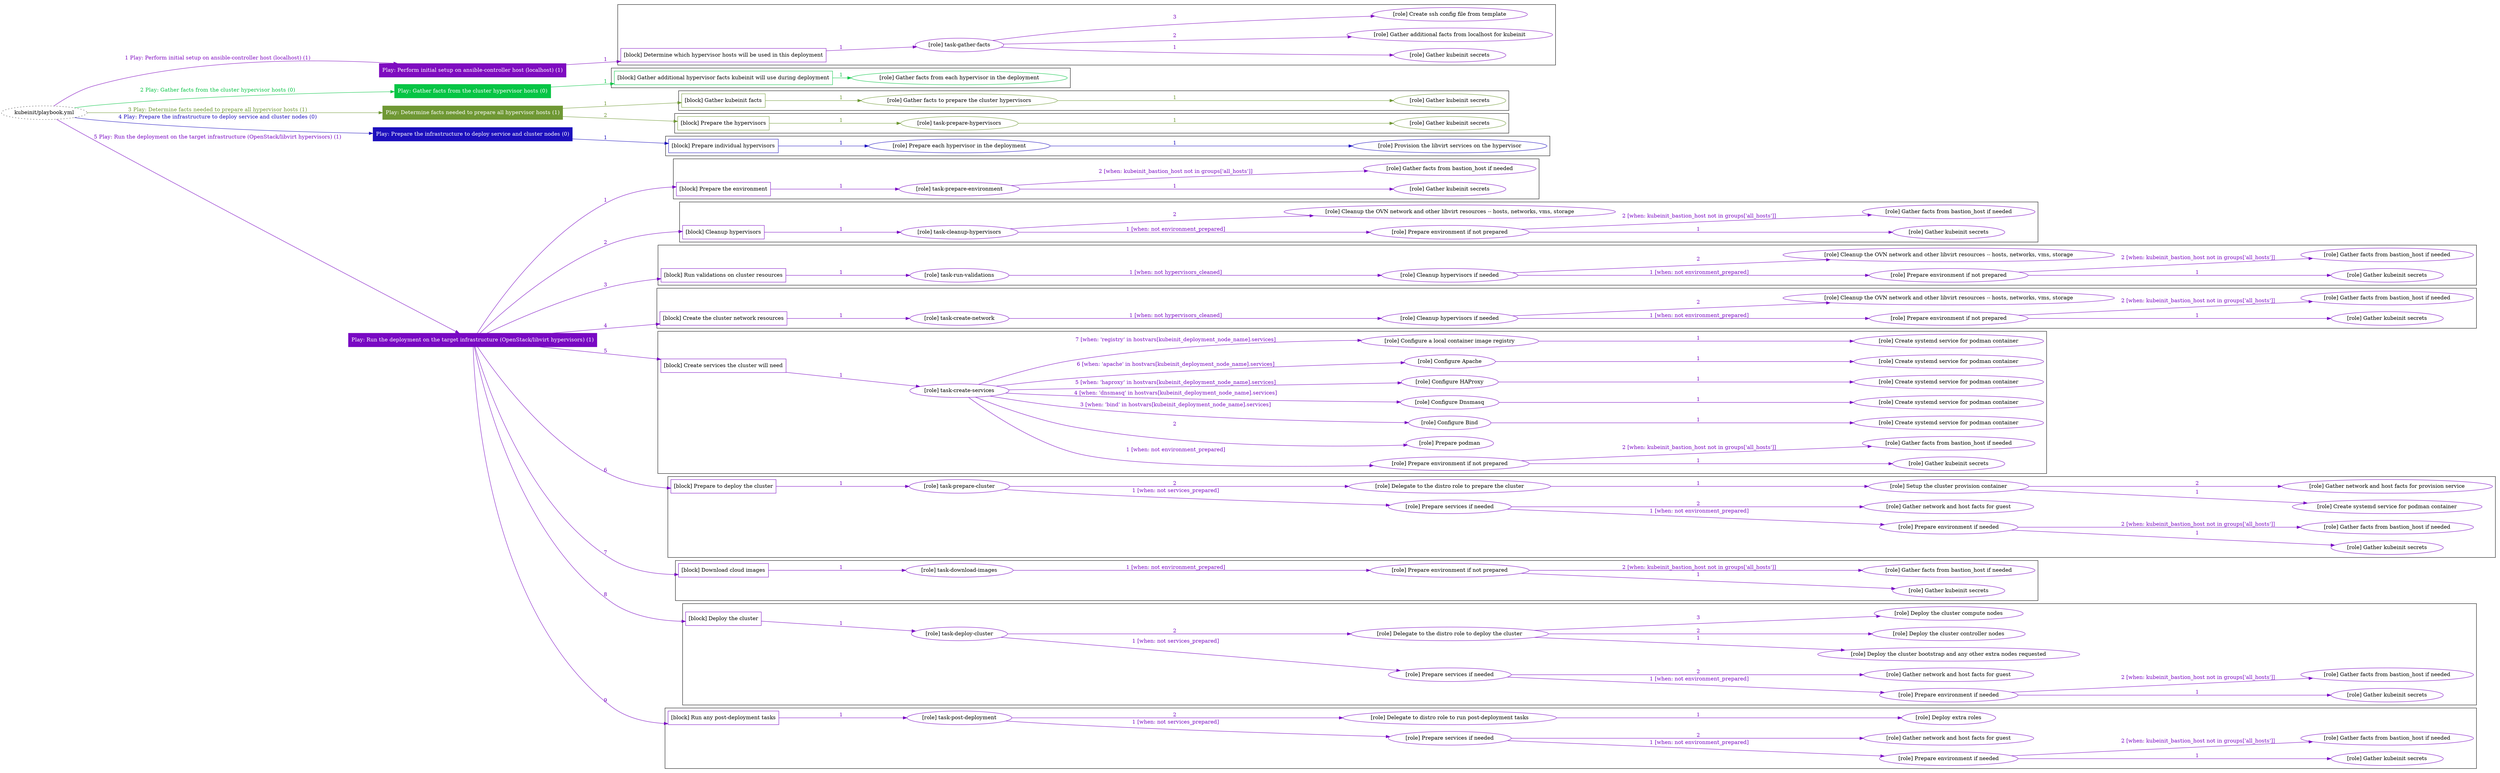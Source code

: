 digraph {
	graph [concentrate=true ordering=in rankdir=LR ratio=fill]
	edge [esep=5 sep=10]
	"kubeinit/playbook.yml" [URL="/home/runner/work/kubeinit/kubeinit/kubeinit/playbook.yml" id=playbook_8ec7465a style=dotted]
	"kubeinit/playbook.yml" -> play_ddc0765e [label="1 Play: Perform initial setup on ansible-controller host (localhost) (1)" color="#7f0cc0" fontcolor="#7f0cc0" id=edge_play_ddc0765e labeltooltip="1 Play: Perform initial setup on ansible-controller host (localhost) (1)" tooltip="1 Play: Perform initial setup on ansible-controller host (localhost) (1)"]
	subgraph "Play: Perform initial setup on ansible-controller host (localhost) (1)" {
		play_ddc0765e [label="Play: Perform initial setup on ansible-controller host (localhost) (1)" URL="/home/runner/work/kubeinit/kubeinit/kubeinit/playbook.yml" color="#7f0cc0" fontcolor="#ffffff" id=play_ddc0765e shape=box style=filled tooltip=localhost]
		play_ddc0765e -> block_495fb4d4 [label=1 color="#7f0cc0" fontcolor="#7f0cc0" id=edge_block_495fb4d4 labeltooltip=1 tooltip=1]
		subgraph cluster_block_495fb4d4 {
			block_495fb4d4 [label="[block] Determine which hypervisor hosts will be used in this deployment" URL="/home/runner/work/kubeinit/kubeinit/kubeinit/playbook.yml" color="#7f0cc0" id=block_495fb4d4 labeltooltip="Determine which hypervisor hosts will be used in this deployment" shape=box tooltip="Determine which hypervisor hosts will be used in this deployment"]
			block_495fb4d4 -> role_52b2576f [label="1 " color="#7f0cc0" fontcolor="#7f0cc0" id=edge_role_52b2576f labeltooltip="1 " tooltip="1 "]
			subgraph "task-gather-facts" {
				role_52b2576f [label="[role] task-gather-facts" URL="/home/runner/work/kubeinit/kubeinit/kubeinit/playbook.yml" color="#7f0cc0" id=role_52b2576f tooltip="task-gather-facts"]
				role_52b2576f -> role_1b454b08 [label="1 " color="#7f0cc0" fontcolor="#7f0cc0" id=edge_role_1b454b08 labeltooltip="1 " tooltip="1 "]
				subgraph "Gather kubeinit secrets" {
					role_1b454b08 [label="[role] Gather kubeinit secrets" URL="/home/runner/.ansible/collections/ansible_collections/kubeinit/kubeinit/roles/kubeinit_prepare/tasks/build_hypervisors_group.yml" color="#7f0cc0" id=role_1b454b08 tooltip="Gather kubeinit secrets"]
				}
				role_52b2576f -> role_4ecbb733 [label="2 " color="#7f0cc0" fontcolor="#7f0cc0" id=edge_role_4ecbb733 labeltooltip="2 " tooltip="2 "]
				subgraph "Gather additional facts from localhost for kubeinit" {
					role_4ecbb733 [label="[role] Gather additional facts from localhost for kubeinit" URL="/home/runner/.ansible/collections/ansible_collections/kubeinit/kubeinit/roles/kubeinit_prepare/tasks/build_hypervisors_group.yml" color="#7f0cc0" id=role_4ecbb733 tooltip="Gather additional facts from localhost for kubeinit"]
				}
				role_52b2576f -> role_91ce5f80 [label="3 " color="#7f0cc0" fontcolor="#7f0cc0" id=edge_role_91ce5f80 labeltooltip="3 " tooltip="3 "]
				subgraph "Create ssh config file from template" {
					role_91ce5f80 [label="[role] Create ssh config file from template" URL="/home/runner/.ansible/collections/ansible_collections/kubeinit/kubeinit/roles/kubeinit_prepare/tasks/build_hypervisors_group.yml" color="#7f0cc0" id=role_91ce5f80 tooltip="Create ssh config file from template"]
				}
			}
		}
	}
	"kubeinit/playbook.yml" -> play_716dc352 [label="2 Play: Gather facts from the cluster hypervisor hosts (0)" color="#07c545" fontcolor="#07c545" id=edge_play_716dc352 labeltooltip="2 Play: Gather facts from the cluster hypervisor hosts (0)" tooltip="2 Play: Gather facts from the cluster hypervisor hosts (0)"]
	subgraph "Play: Gather facts from the cluster hypervisor hosts (0)" {
		play_716dc352 [label="Play: Gather facts from the cluster hypervisor hosts (0)" URL="/home/runner/work/kubeinit/kubeinit/kubeinit/playbook.yml" color="#07c545" fontcolor="#ffffff" id=play_716dc352 shape=box style=filled tooltip="Play: Gather facts from the cluster hypervisor hosts (0)"]
		play_716dc352 -> block_12799513 [label=1 color="#07c545" fontcolor="#07c545" id=edge_block_12799513 labeltooltip=1 tooltip=1]
		subgraph cluster_block_12799513 {
			block_12799513 [label="[block] Gather additional hypervisor facts kubeinit will use during deployment" URL="/home/runner/work/kubeinit/kubeinit/kubeinit/playbook.yml" color="#07c545" id=block_12799513 labeltooltip="Gather additional hypervisor facts kubeinit will use during deployment" shape=box tooltip="Gather additional hypervisor facts kubeinit will use during deployment"]
			block_12799513 -> role_e919eb7f [label="1 " color="#07c545" fontcolor="#07c545" id=edge_role_e919eb7f labeltooltip="1 " tooltip="1 "]
			subgraph "Gather facts from each hypervisor in the deployment" {
				role_e919eb7f [label="[role] Gather facts from each hypervisor in the deployment" URL="/home/runner/work/kubeinit/kubeinit/kubeinit/playbook.yml" color="#07c545" id=role_e919eb7f tooltip="Gather facts from each hypervisor in the deployment"]
			}
		}
	}
	"kubeinit/playbook.yml" -> play_abe004c2 [label="3 Play: Determine facts needed to prepare all hypervisor hosts (1)" color="#6f9834" fontcolor="#6f9834" id=edge_play_abe004c2 labeltooltip="3 Play: Determine facts needed to prepare all hypervisor hosts (1)" tooltip="3 Play: Determine facts needed to prepare all hypervisor hosts (1)"]
	subgraph "Play: Determine facts needed to prepare all hypervisor hosts (1)" {
		play_abe004c2 [label="Play: Determine facts needed to prepare all hypervisor hosts (1)" URL="/home/runner/work/kubeinit/kubeinit/kubeinit/playbook.yml" color="#6f9834" fontcolor="#ffffff" id=play_abe004c2 shape=box style=filled tooltip=localhost]
		play_abe004c2 -> block_464615ac [label=1 color="#6f9834" fontcolor="#6f9834" id=edge_block_464615ac labeltooltip=1 tooltip=1]
		subgraph cluster_block_464615ac {
			block_464615ac [label="[block] Gather kubeinit facts" URL="/home/runner/work/kubeinit/kubeinit/kubeinit/playbook.yml" color="#6f9834" id=block_464615ac labeltooltip="Gather kubeinit facts" shape=box tooltip="Gather kubeinit facts"]
			block_464615ac -> role_73e2cbb1 [label="1 " color="#6f9834" fontcolor="#6f9834" id=edge_role_73e2cbb1 labeltooltip="1 " tooltip="1 "]
			subgraph "Gather facts to prepare the cluster hypervisors" {
				role_73e2cbb1 [label="[role] Gather facts to prepare the cluster hypervisors" URL="/home/runner/work/kubeinit/kubeinit/kubeinit/playbook.yml" color="#6f9834" id=role_73e2cbb1 tooltip="Gather facts to prepare the cluster hypervisors"]
				role_73e2cbb1 -> role_6ba80562 [label="1 " color="#6f9834" fontcolor="#6f9834" id=edge_role_6ba80562 labeltooltip="1 " tooltip="1 "]
				subgraph "Gather kubeinit secrets" {
					role_6ba80562 [label="[role] Gather kubeinit secrets" URL="/home/runner/.ansible/collections/ansible_collections/kubeinit/kubeinit/roles/kubeinit_prepare/tasks/gather_kubeinit_facts.yml" color="#6f9834" id=role_6ba80562 tooltip="Gather kubeinit secrets"]
				}
			}
		}
		play_abe004c2 -> block_1c82a03f [label=2 color="#6f9834" fontcolor="#6f9834" id=edge_block_1c82a03f labeltooltip=2 tooltip=2]
		subgraph cluster_block_1c82a03f {
			block_1c82a03f [label="[block] Prepare the hypervisors" URL="/home/runner/work/kubeinit/kubeinit/kubeinit/playbook.yml" color="#6f9834" id=block_1c82a03f labeltooltip="Prepare the hypervisors" shape=box tooltip="Prepare the hypervisors"]
			block_1c82a03f -> role_02f7afd3 [label="1 " color="#6f9834" fontcolor="#6f9834" id=edge_role_02f7afd3 labeltooltip="1 " tooltip="1 "]
			subgraph "task-prepare-hypervisors" {
				role_02f7afd3 [label="[role] task-prepare-hypervisors" URL="/home/runner/work/kubeinit/kubeinit/kubeinit/playbook.yml" color="#6f9834" id=role_02f7afd3 tooltip="task-prepare-hypervisors"]
				role_02f7afd3 -> role_48d012dc [label="1 " color="#6f9834" fontcolor="#6f9834" id=edge_role_48d012dc labeltooltip="1 " tooltip="1 "]
				subgraph "Gather kubeinit secrets" {
					role_48d012dc [label="[role] Gather kubeinit secrets" URL="/home/runner/.ansible/collections/ansible_collections/kubeinit/kubeinit/roles/kubeinit_prepare/tasks/gather_kubeinit_facts.yml" color="#6f9834" id=role_48d012dc tooltip="Gather kubeinit secrets"]
				}
			}
		}
	}
	"kubeinit/playbook.yml" -> play_9e0d61d5 [label="4 Play: Prepare the infrastructure to deploy service and cluster nodes (0)" color="#1c0fbd" fontcolor="#1c0fbd" id=edge_play_9e0d61d5 labeltooltip="4 Play: Prepare the infrastructure to deploy service and cluster nodes (0)" tooltip="4 Play: Prepare the infrastructure to deploy service and cluster nodes (0)"]
	subgraph "Play: Prepare the infrastructure to deploy service and cluster nodes (0)" {
		play_9e0d61d5 [label="Play: Prepare the infrastructure to deploy service and cluster nodes (0)" URL="/home/runner/work/kubeinit/kubeinit/kubeinit/playbook.yml" color="#1c0fbd" fontcolor="#ffffff" id=play_9e0d61d5 shape=box style=filled tooltip="Play: Prepare the infrastructure to deploy service and cluster nodes (0)"]
		play_9e0d61d5 -> block_7b97a51b [label=1 color="#1c0fbd" fontcolor="#1c0fbd" id=edge_block_7b97a51b labeltooltip=1 tooltip=1]
		subgraph cluster_block_7b97a51b {
			block_7b97a51b [label="[block] Prepare individual hypervisors" URL="/home/runner/work/kubeinit/kubeinit/kubeinit/playbook.yml" color="#1c0fbd" id=block_7b97a51b labeltooltip="Prepare individual hypervisors" shape=box tooltip="Prepare individual hypervisors"]
			block_7b97a51b -> role_8ac1eb3b [label="1 " color="#1c0fbd" fontcolor="#1c0fbd" id=edge_role_8ac1eb3b labeltooltip="1 " tooltip="1 "]
			subgraph "Prepare each hypervisor in the deployment" {
				role_8ac1eb3b [label="[role] Prepare each hypervisor in the deployment" URL="/home/runner/work/kubeinit/kubeinit/kubeinit/playbook.yml" color="#1c0fbd" id=role_8ac1eb3b tooltip="Prepare each hypervisor in the deployment"]
				role_8ac1eb3b -> role_665a0837 [label="1 " color="#1c0fbd" fontcolor="#1c0fbd" id=edge_role_665a0837 labeltooltip="1 " tooltip="1 "]
				subgraph "Provision the libvirt services on the hypervisor" {
					role_665a0837 [label="[role] Provision the libvirt services on the hypervisor" URL="/home/runner/.ansible/collections/ansible_collections/kubeinit/kubeinit/roles/kubeinit_prepare/tasks/prepare_hypervisor.yml" color="#1c0fbd" id=role_665a0837 tooltip="Provision the libvirt services on the hypervisor"]
				}
			}
		}
	}
	"kubeinit/playbook.yml" -> play_9c716c67 [label="5 Play: Run the deployment on the target infrastructure (OpenStack/libvirt hypervisors) (1)" color="#7909c3" fontcolor="#7909c3" id=edge_play_9c716c67 labeltooltip="5 Play: Run the deployment on the target infrastructure (OpenStack/libvirt hypervisors) (1)" tooltip="5 Play: Run the deployment on the target infrastructure (OpenStack/libvirt hypervisors) (1)"]
	subgraph "Play: Run the deployment on the target infrastructure (OpenStack/libvirt hypervisors) (1)" {
		play_9c716c67 [label="Play: Run the deployment on the target infrastructure (OpenStack/libvirt hypervisors) (1)" URL="/home/runner/work/kubeinit/kubeinit/kubeinit/playbook.yml" color="#7909c3" fontcolor="#ffffff" id=play_9c716c67 shape=box style=filled tooltip=localhost]
		play_9c716c67 -> block_32a79496 [label=1 color="#7909c3" fontcolor="#7909c3" id=edge_block_32a79496 labeltooltip=1 tooltip=1]
		subgraph cluster_block_32a79496 {
			block_32a79496 [label="[block] Prepare the environment" URL="/home/runner/work/kubeinit/kubeinit/kubeinit/playbook.yml" color="#7909c3" id=block_32a79496 labeltooltip="Prepare the environment" shape=box tooltip="Prepare the environment"]
			block_32a79496 -> role_77c879a8 [label="1 " color="#7909c3" fontcolor="#7909c3" id=edge_role_77c879a8 labeltooltip="1 " tooltip="1 "]
			subgraph "task-prepare-environment" {
				role_77c879a8 [label="[role] task-prepare-environment" URL="/home/runner/work/kubeinit/kubeinit/kubeinit/playbook.yml" color="#7909c3" id=role_77c879a8 tooltip="task-prepare-environment"]
				role_77c879a8 -> role_8b9033f0 [label="1 " color="#7909c3" fontcolor="#7909c3" id=edge_role_8b9033f0 labeltooltip="1 " tooltip="1 "]
				subgraph "Gather kubeinit secrets" {
					role_8b9033f0 [label="[role] Gather kubeinit secrets" URL="/home/runner/.ansible/collections/ansible_collections/kubeinit/kubeinit/roles/kubeinit_prepare/tasks/gather_kubeinit_facts.yml" color="#7909c3" id=role_8b9033f0 tooltip="Gather kubeinit secrets"]
				}
				role_77c879a8 -> role_b7c5fd9a [label="2 [when: kubeinit_bastion_host not in groups['all_hosts']]" color="#7909c3" fontcolor="#7909c3" id=edge_role_b7c5fd9a labeltooltip="2 [when: kubeinit_bastion_host not in groups['all_hosts']]" tooltip="2 [when: kubeinit_bastion_host not in groups['all_hosts']]"]
				subgraph "Gather facts from bastion_host if needed" {
					role_b7c5fd9a [label="[role] Gather facts from bastion_host if needed" URL="/home/runner/.ansible/collections/ansible_collections/kubeinit/kubeinit/roles/kubeinit_prepare/tasks/main.yml" color="#7909c3" id=role_b7c5fd9a tooltip="Gather facts from bastion_host if needed"]
				}
			}
		}
		play_9c716c67 -> block_af67fcf2 [label=2 color="#7909c3" fontcolor="#7909c3" id=edge_block_af67fcf2 labeltooltip=2 tooltip=2]
		subgraph cluster_block_af67fcf2 {
			block_af67fcf2 [label="[block] Cleanup hypervisors" URL="/home/runner/work/kubeinit/kubeinit/kubeinit/playbook.yml" color="#7909c3" id=block_af67fcf2 labeltooltip="Cleanup hypervisors" shape=box tooltip="Cleanup hypervisors"]
			block_af67fcf2 -> role_97a03340 [label="1 " color="#7909c3" fontcolor="#7909c3" id=edge_role_97a03340 labeltooltip="1 " tooltip="1 "]
			subgraph "task-cleanup-hypervisors" {
				role_97a03340 [label="[role] task-cleanup-hypervisors" URL="/home/runner/work/kubeinit/kubeinit/kubeinit/playbook.yml" color="#7909c3" id=role_97a03340 tooltip="task-cleanup-hypervisors"]
				role_97a03340 -> role_369321bb [label="1 [when: not environment_prepared]" color="#7909c3" fontcolor="#7909c3" id=edge_role_369321bb labeltooltip="1 [when: not environment_prepared]" tooltip="1 [when: not environment_prepared]"]
				subgraph "Prepare environment if not prepared" {
					role_369321bb [label="[role] Prepare environment if not prepared" URL="/home/runner/.ansible/collections/ansible_collections/kubeinit/kubeinit/roles/kubeinit_libvirt/tasks/cleanup_hypervisors.yml" color="#7909c3" id=role_369321bb tooltip="Prepare environment if not prepared"]
					role_369321bb -> role_cf73926a [label="1 " color="#7909c3" fontcolor="#7909c3" id=edge_role_cf73926a labeltooltip="1 " tooltip="1 "]
					subgraph "Gather kubeinit secrets" {
						role_cf73926a [label="[role] Gather kubeinit secrets" URL="/home/runner/.ansible/collections/ansible_collections/kubeinit/kubeinit/roles/kubeinit_prepare/tasks/gather_kubeinit_facts.yml" color="#7909c3" id=role_cf73926a tooltip="Gather kubeinit secrets"]
					}
					role_369321bb -> role_7eb96df2 [label="2 [when: kubeinit_bastion_host not in groups['all_hosts']]" color="#7909c3" fontcolor="#7909c3" id=edge_role_7eb96df2 labeltooltip="2 [when: kubeinit_bastion_host not in groups['all_hosts']]" tooltip="2 [when: kubeinit_bastion_host not in groups['all_hosts']]"]
					subgraph "Gather facts from bastion_host if needed" {
						role_7eb96df2 [label="[role] Gather facts from bastion_host if needed" URL="/home/runner/.ansible/collections/ansible_collections/kubeinit/kubeinit/roles/kubeinit_prepare/tasks/main.yml" color="#7909c3" id=role_7eb96df2 tooltip="Gather facts from bastion_host if needed"]
					}
				}
				role_97a03340 -> role_d85227ab [label="2 " color="#7909c3" fontcolor="#7909c3" id=edge_role_d85227ab labeltooltip="2 " tooltip="2 "]
				subgraph "Cleanup the OVN network and other libvirt resources -- hosts, networks, vms, storage" {
					role_d85227ab [label="[role] Cleanup the OVN network and other libvirt resources -- hosts, networks, vms, storage" URL="/home/runner/.ansible/collections/ansible_collections/kubeinit/kubeinit/roles/kubeinit_libvirt/tasks/cleanup_hypervisors.yml" color="#7909c3" id=role_d85227ab tooltip="Cleanup the OVN network and other libvirt resources -- hosts, networks, vms, storage"]
				}
			}
		}
		play_9c716c67 -> block_938c147f [label=3 color="#7909c3" fontcolor="#7909c3" id=edge_block_938c147f labeltooltip=3 tooltip=3]
		subgraph cluster_block_938c147f {
			block_938c147f [label="[block] Run validations on cluster resources" URL="/home/runner/work/kubeinit/kubeinit/kubeinit/playbook.yml" color="#7909c3" id=block_938c147f labeltooltip="Run validations on cluster resources" shape=box tooltip="Run validations on cluster resources"]
			block_938c147f -> role_6de9a49c [label="1 " color="#7909c3" fontcolor="#7909c3" id=edge_role_6de9a49c labeltooltip="1 " tooltip="1 "]
			subgraph "task-run-validations" {
				role_6de9a49c [label="[role] task-run-validations" URL="/home/runner/work/kubeinit/kubeinit/kubeinit/playbook.yml" color="#7909c3" id=role_6de9a49c tooltip="task-run-validations"]
				role_6de9a49c -> role_1f01a5c0 [label="1 [when: not hypervisors_cleaned]" color="#7909c3" fontcolor="#7909c3" id=edge_role_1f01a5c0 labeltooltip="1 [when: not hypervisors_cleaned]" tooltip="1 [when: not hypervisors_cleaned]"]
				subgraph "Cleanup hypervisors if needed" {
					role_1f01a5c0 [label="[role] Cleanup hypervisors if needed" URL="/home/runner/.ansible/collections/ansible_collections/kubeinit/kubeinit/roles/kubeinit_validations/tasks/main.yml" color="#7909c3" id=role_1f01a5c0 tooltip="Cleanup hypervisors if needed"]
					role_1f01a5c0 -> role_7c82e66a [label="1 [when: not environment_prepared]" color="#7909c3" fontcolor="#7909c3" id=edge_role_7c82e66a labeltooltip="1 [when: not environment_prepared]" tooltip="1 [when: not environment_prepared]"]
					subgraph "Prepare environment if not prepared" {
						role_7c82e66a [label="[role] Prepare environment if not prepared" URL="/home/runner/.ansible/collections/ansible_collections/kubeinit/kubeinit/roles/kubeinit_libvirt/tasks/cleanup_hypervisors.yml" color="#7909c3" id=role_7c82e66a tooltip="Prepare environment if not prepared"]
						role_7c82e66a -> role_508e2b50 [label="1 " color="#7909c3" fontcolor="#7909c3" id=edge_role_508e2b50 labeltooltip="1 " tooltip="1 "]
						subgraph "Gather kubeinit secrets" {
							role_508e2b50 [label="[role] Gather kubeinit secrets" URL="/home/runner/.ansible/collections/ansible_collections/kubeinit/kubeinit/roles/kubeinit_prepare/tasks/gather_kubeinit_facts.yml" color="#7909c3" id=role_508e2b50 tooltip="Gather kubeinit secrets"]
						}
						role_7c82e66a -> role_62409d17 [label="2 [when: kubeinit_bastion_host not in groups['all_hosts']]" color="#7909c3" fontcolor="#7909c3" id=edge_role_62409d17 labeltooltip="2 [when: kubeinit_bastion_host not in groups['all_hosts']]" tooltip="2 [when: kubeinit_bastion_host not in groups['all_hosts']]"]
						subgraph "Gather facts from bastion_host if needed" {
							role_62409d17 [label="[role] Gather facts from bastion_host if needed" URL="/home/runner/.ansible/collections/ansible_collections/kubeinit/kubeinit/roles/kubeinit_prepare/tasks/main.yml" color="#7909c3" id=role_62409d17 tooltip="Gather facts from bastion_host if needed"]
						}
					}
					role_1f01a5c0 -> role_c4d2389e [label="2 " color="#7909c3" fontcolor="#7909c3" id=edge_role_c4d2389e labeltooltip="2 " tooltip="2 "]
					subgraph "Cleanup the OVN network and other libvirt resources -- hosts, networks, vms, storage" {
						role_c4d2389e [label="[role] Cleanup the OVN network and other libvirt resources -- hosts, networks, vms, storage" URL="/home/runner/.ansible/collections/ansible_collections/kubeinit/kubeinit/roles/kubeinit_libvirt/tasks/cleanup_hypervisors.yml" color="#7909c3" id=role_c4d2389e tooltip="Cleanup the OVN network and other libvirt resources -- hosts, networks, vms, storage"]
					}
				}
			}
		}
		play_9c716c67 -> block_1cbd72c1 [label=4 color="#7909c3" fontcolor="#7909c3" id=edge_block_1cbd72c1 labeltooltip=4 tooltip=4]
		subgraph cluster_block_1cbd72c1 {
			block_1cbd72c1 [label="[block] Create the cluster network resources" URL="/home/runner/work/kubeinit/kubeinit/kubeinit/playbook.yml" color="#7909c3" id=block_1cbd72c1 labeltooltip="Create the cluster network resources" shape=box tooltip="Create the cluster network resources"]
			block_1cbd72c1 -> role_d1ff56d2 [label="1 " color="#7909c3" fontcolor="#7909c3" id=edge_role_d1ff56d2 labeltooltip="1 " tooltip="1 "]
			subgraph "task-create-network" {
				role_d1ff56d2 [label="[role] task-create-network" URL="/home/runner/work/kubeinit/kubeinit/kubeinit/playbook.yml" color="#7909c3" id=role_d1ff56d2 tooltip="task-create-network"]
				role_d1ff56d2 -> role_a3c9b920 [label="1 [when: not hypervisors_cleaned]" color="#7909c3" fontcolor="#7909c3" id=edge_role_a3c9b920 labeltooltip="1 [when: not hypervisors_cleaned]" tooltip="1 [when: not hypervisors_cleaned]"]
				subgraph "Cleanup hypervisors if needed" {
					role_a3c9b920 [label="[role] Cleanup hypervisors if needed" URL="/home/runner/.ansible/collections/ansible_collections/kubeinit/kubeinit/roles/kubeinit_libvirt/tasks/create_network.yml" color="#7909c3" id=role_a3c9b920 tooltip="Cleanup hypervisors if needed"]
					role_a3c9b920 -> role_3d084883 [label="1 [when: not environment_prepared]" color="#7909c3" fontcolor="#7909c3" id=edge_role_3d084883 labeltooltip="1 [when: not environment_prepared]" tooltip="1 [when: not environment_prepared]"]
					subgraph "Prepare environment if not prepared" {
						role_3d084883 [label="[role] Prepare environment if not prepared" URL="/home/runner/.ansible/collections/ansible_collections/kubeinit/kubeinit/roles/kubeinit_libvirt/tasks/cleanup_hypervisors.yml" color="#7909c3" id=role_3d084883 tooltip="Prepare environment if not prepared"]
						role_3d084883 -> role_16cfb0bd [label="1 " color="#7909c3" fontcolor="#7909c3" id=edge_role_16cfb0bd labeltooltip="1 " tooltip="1 "]
						subgraph "Gather kubeinit secrets" {
							role_16cfb0bd [label="[role] Gather kubeinit secrets" URL="/home/runner/.ansible/collections/ansible_collections/kubeinit/kubeinit/roles/kubeinit_prepare/tasks/gather_kubeinit_facts.yml" color="#7909c3" id=role_16cfb0bd tooltip="Gather kubeinit secrets"]
						}
						role_3d084883 -> role_00e9749e [label="2 [when: kubeinit_bastion_host not in groups['all_hosts']]" color="#7909c3" fontcolor="#7909c3" id=edge_role_00e9749e labeltooltip="2 [when: kubeinit_bastion_host not in groups['all_hosts']]" tooltip="2 [when: kubeinit_bastion_host not in groups['all_hosts']]"]
						subgraph "Gather facts from bastion_host if needed" {
							role_00e9749e [label="[role] Gather facts from bastion_host if needed" URL="/home/runner/.ansible/collections/ansible_collections/kubeinit/kubeinit/roles/kubeinit_prepare/tasks/main.yml" color="#7909c3" id=role_00e9749e tooltip="Gather facts from bastion_host if needed"]
						}
					}
					role_a3c9b920 -> role_82ffd7f3 [label="2 " color="#7909c3" fontcolor="#7909c3" id=edge_role_82ffd7f3 labeltooltip="2 " tooltip="2 "]
					subgraph "Cleanup the OVN network and other libvirt resources -- hosts, networks, vms, storage" {
						role_82ffd7f3 [label="[role] Cleanup the OVN network and other libvirt resources -- hosts, networks, vms, storage" URL="/home/runner/.ansible/collections/ansible_collections/kubeinit/kubeinit/roles/kubeinit_libvirt/tasks/cleanup_hypervisors.yml" color="#7909c3" id=role_82ffd7f3 tooltip="Cleanup the OVN network and other libvirt resources -- hosts, networks, vms, storage"]
					}
				}
			}
		}
		play_9c716c67 -> block_530991a4 [label=5 color="#7909c3" fontcolor="#7909c3" id=edge_block_530991a4 labeltooltip=5 tooltip=5]
		subgraph cluster_block_530991a4 {
			block_530991a4 [label="[block] Create services the cluster will need" URL="/home/runner/work/kubeinit/kubeinit/kubeinit/playbook.yml" color="#7909c3" id=block_530991a4 labeltooltip="Create services the cluster will need" shape=box tooltip="Create services the cluster will need"]
			block_530991a4 -> role_244b3c68 [label="1 " color="#7909c3" fontcolor="#7909c3" id=edge_role_244b3c68 labeltooltip="1 " tooltip="1 "]
			subgraph "task-create-services" {
				role_244b3c68 [label="[role] task-create-services" URL="/home/runner/work/kubeinit/kubeinit/kubeinit/playbook.yml" color="#7909c3" id=role_244b3c68 tooltip="task-create-services"]
				role_244b3c68 -> role_21505e03 [label="1 [when: not environment_prepared]" color="#7909c3" fontcolor="#7909c3" id=edge_role_21505e03 labeltooltip="1 [when: not environment_prepared]" tooltip="1 [when: not environment_prepared]"]
				subgraph "Prepare environment if not prepared" {
					role_21505e03 [label="[role] Prepare environment if not prepared" URL="/home/runner/.ansible/collections/ansible_collections/kubeinit/kubeinit/roles/kubeinit_services/tasks/main.yml" color="#7909c3" id=role_21505e03 tooltip="Prepare environment if not prepared"]
					role_21505e03 -> role_1643d33f [label="1 " color="#7909c3" fontcolor="#7909c3" id=edge_role_1643d33f labeltooltip="1 " tooltip="1 "]
					subgraph "Gather kubeinit secrets" {
						role_1643d33f [label="[role] Gather kubeinit secrets" URL="/home/runner/.ansible/collections/ansible_collections/kubeinit/kubeinit/roles/kubeinit_prepare/tasks/gather_kubeinit_facts.yml" color="#7909c3" id=role_1643d33f tooltip="Gather kubeinit secrets"]
					}
					role_21505e03 -> role_b2fa18df [label="2 [when: kubeinit_bastion_host not in groups['all_hosts']]" color="#7909c3" fontcolor="#7909c3" id=edge_role_b2fa18df labeltooltip="2 [when: kubeinit_bastion_host not in groups['all_hosts']]" tooltip="2 [when: kubeinit_bastion_host not in groups['all_hosts']]"]
					subgraph "Gather facts from bastion_host if needed" {
						role_b2fa18df [label="[role] Gather facts from bastion_host if needed" URL="/home/runner/.ansible/collections/ansible_collections/kubeinit/kubeinit/roles/kubeinit_prepare/tasks/main.yml" color="#7909c3" id=role_b2fa18df tooltip="Gather facts from bastion_host if needed"]
					}
				}
				role_244b3c68 -> role_a140d3e1 [label="2 " color="#7909c3" fontcolor="#7909c3" id=edge_role_a140d3e1 labeltooltip="2 " tooltip="2 "]
				subgraph "Prepare podman" {
					role_a140d3e1 [label="[role] Prepare podman" URL="/home/runner/.ansible/collections/ansible_collections/kubeinit/kubeinit/roles/kubeinit_services/tasks/00_create_service_pod.yml" color="#7909c3" id=role_a140d3e1 tooltip="Prepare podman"]
				}
				role_244b3c68 -> role_a2aca77a [label="3 [when: 'bind' in hostvars[kubeinit_deployment_node_name].services]" color="#7909c3" fontcolor="#7909c3" id=edge_role_a2aca77a labeltooltip="3 [when: 'bind' in hostvars[kubeinit_deployment_node_name].services]" tooltip="3 [when: 'bind' in hostvars[kubeinit_deployment_node_name].services]"]
				subgraph "Configure Bind" {
					role_a2aca77a [label="[role] Configure Bind" URL="/home/runner/.ansible/collections/ansible_collections/kubeinit/kubeinit/roles/kubeinit_services/tasks/start_services_containers.yml" color="#7909c3" id=role_a2aca77a tooltip="Configure Bind"]
					role_a2aca77a -> role_9a281555 [label="1 " color="#7909c3" fontcolor="#7909c3" id=edge_role_9a281555 labeltooltip="1 " tooltip="1 "]
					subgraph "Create systemd service for podman container" {
						role_9a281555 [label="[role] Create systemd service for podman container" URL="/home/runner/.ansible/collections/ansible_collections/kubeinit/kubeinit/roles/kubeinit_bind/tasks/main.yml" color="#7909c3" id=role_9a281555 tooltip="Create systemd service for podman container"]
					}
				}
				role_244b3c68 -> role_bb33fc1d [label="4 [when: 'dnsmasq' in hostvars[kubeinit_deployment_node_name].services]" color="#7909c3" fontcolor="#7909c3" id=edge_role_bb33fc1d labeltooltip="4 [when: 'dnsmasq' in hostvars[kubeinit_deployment_node_name].services]" tooltip="4 [when: 'dnsmasq' in hostvars[kubeinit_deployment_node_name].services]"]
				subgraph "Configure Dnsmasq" {
					role_bb33fc1d [label="[role] Configure Dnsmasq" URL="/home/runner/.ansible/collections/ansible_collections/kubeinit/kubeinit/roles/kubeinit_services/tasks/start_services_containers.yml" color="#7909c3" id=role_bb33fc1d tooltip="Configure Dnsmasq"]
					role_bb33fc1d -> role_e9c98b94 [label="1 " color="#7909c3" fontcolor="#7909c3" id=edge_role_e9c98b94 labeltooltip="1 " tooltip="1 "]
					subgraph "Create systemd service for podman container" {
						role_e9c98b94 [label="[role] Create systemd service for podman container" URL="/home/runner/.ansible/collections/ansible_collections/kubeinit/kubeinit/roles/kubeinit_dnsmasq/tasks/main.yml" color="#7909c3" id=role_e9c98b94 tooltip="Create systemd service for podman container"]
					}
				}
				role_244b3c68 -> role_a017e643 [label="5 [when: 'haproxy' in hostvars[kubeinit_deployment_node_name].services]" color="#7909c3" fontcolor="#7909c3" id=edge_role_a017e643 labeltooltip="5 [when: 'haproxy' in hostvars[kubeinit_deployment_node_name].services]" tooltip="5 [when: 'haproxy' in hostvars[kubeinit_deployment_node_name].services]"]
				subgraph "Configure HAProxy" {
					role_a017e643 [label="[role] Configure HAProxy" URL="/home/runner/.ansible/collections/ansible_collections/kubeinit/kubeinit/roles/kubeinit_services/tasks/start_services_containers.yml" color="#7909c3" id=role_a017e643 tooltip="Configure HAProxy"]
					role_a017e643 -> role_2374411a [label="1 " color="#7909c3" fontcolor="#7909c3" id=edge_role_2374411a labeltooltip="1 " tooltip="1 "]
					subgraph "Create systemd service for podman container" {
						role_2374411a [label="[role] Create systemd service for podman container" URL="/home/runner/.ansible/collections/ansible_collections/kubeinit/kubeinit/roles/kubeinit_haproxy/tasks/main.yml" color="#7909c3" id=role_2374411a tooltip="Create systemd service for podman container"]
					}
				}
				role_244b3c68 -> role_c128d124 [label="6 [when: 'apache' in hostvars[kubeinit_deployment_node_name].services]" color="#7909c3" fontcolor="#7909c3" id=edge_role_c128d124 labeltooltip="6 [when: 'apache' in hostvars[kubeinit_deployment_node_name].services]" tooltip="6 [when: 'apache' in hostvars[kubeinit_deployment_node_name].services]"]
				subgraph "Configure Apache" {
					role_c128d124 [label="[role] Configure Apache" URL="/home/runner/.ansible/collections/ansible_collections/kubeinit/kubeinit/roles/kubeinit_services/tasks/start_services_containers.yml" color="#7909c3" id=role_c128d124 tooltip="Configure Apache"]
					role_c128d124 -> role_c98ae81e [label="1 " color="#7909c3" fontcolor="#7909c3" id=edge_role_c98ae81e labeltooltip="1 " tooltip="1 "]
					subgraph "Create systemd service for podman container" {
						role_c98ae81e [label="[role] Create systemd service for podman container" URL="/home/runner/.ansible/collections/ansible_collections/kubeinit/kubeinit/roles/kubeinit_apache/tasks/main.yml" color="#7909c3" id=role_c98ae81e tooltip="Create systemd service for podman container"]
					}
				}
				role_244b3c68 -> role_e13cd86a [label="7 [when: 'registry' in hostvars[kubeinit_deployment_node_name].services]" color="#7909c3" fontcolor="#7909c3" id=edge_role_e13cd86a labeltooltip="7 [when: 'registry' in hostvars[kubeinit_deployment_node_name].services]" tooltip="7 [when: 'registry' in hostvars[kubeinit_deployment_node_name].services]"]
				subgraph "Configure a local container image registry" {
					role_e13cd86a [label="[role] Configure a local container image registry" URL="/home/runner/.ansible/collections/ansible_collections/kubeinit/kubeinit/roles/kubeinit_services/tasks/start_services_containers.yml" color="#7909c3" id=role_e13cd86a tooltip="Configure a local container image registry"]
					role_e13cd86a -> role_55b02867 [label="1 " color="#7909c3" fontcolor="#7909c3" id=edge_role_55b02867 labeltooltip="1 " tooltip="1 "]
					subgraph "Create systemd service for podman container" {
						role_55b02867 [label="[role] Create systemd service for podman container" URL="/home/runner/.ansible/collections/ansible_collections/kubeinit/kubeinit/roles/kubeinit_registry/tasks/main.yml" color="#7909c3" id=role_55b02867 tooltip="Create systemd service for podman container"]
					}
				}
			}
		}
		play_9c716c67 -> block_1ed9d3d9 [label=6 color="#7909c3" fontcolor="#7909c3" id=edge_block_1ed9d3d9 labeltooltip=6 tooltip=6]
		subgraph cluster_block_1ed9d3d9 {
			block_1ed9d3d9 [label="[block] Prepare to deploy the cluster" URL="/home/runner/work/kubeinit/kubeinit/kubeinit/playbook.yml" color="#7909c3" id=block_1ed9d3d9 labeltooltip="Prepare to deploy the cluster" shape=box tooltip="Prepare to deploy the cluster"]
			block_1ed9d3d9 -> role_801805a8 [label="1 " color="#7909c3" fontcolor="#7909c3" id=edge_role_801805a8 labeltooltip="1 " tooltip="1 "]
			subgraph "task-prepare-cluster" {
				role_801805a8 [label="[role] task-prepare-cluster" URL="/home/runner/work/kubeinit/kubeinit/kubeinit/playbook.yml" color="#7909c3" id=role_801805a8 tooltip="task-prepare-cluster"]
				role_801805a8 -> role_36123d2f [label="1 [when: not services_prepared]" color="#7909c3" fontcolor="#7909c3" id=edge_role_36123d2f labeltooltip="1 [when: not services_prepared]" tooltip="1 [when: not services_prepared]"]
				subgraph "Prepare services if needed" {
					role_36123d2f [label="[role] Prepare services if needed" URL="/home/runner/.ansible/collections/ansible_collections/kubeinit/kubeinit/roles/kubeinit_prepare/tasks/prepare_cluster.yml" color="#7909c3" id=role_36123d2f tooltip="Prepare services if needed"]
					role_36123d2f -> role_6c0d13ea [label="1 [when: not environment_prepared]" color="#7909c3" fontcolor="#7909c3" id=edge_role_6c0d13ea labeltooltip="1 [when: not environment_prepared]" tooltip="1 [when: not environment_prepared]"]
					subgraph "Prepare environment if needed" {
						role_6c0d13ea [label="[role] Prepare environment if needed" URL="/home/runner/.ansible/collections/ansible_collections/kubeinit/kubeinit/roles/kubeinit_services/tasks/prepare_services.yml" color="#7909c3" id=role_6c0d13ea tooltip="Prepare environment if needed"]
						role_6c0d13ea -> role_7594a9a4 [label="1 " color="#7909c3" fontcolor="#7909c3" id=edge_role_7594a9a4 labeltooltip="1 " tooltip="1 "]
						subgraph "Gather kubeinit secrets" {
							role_7594a9a4 [label="[role] Gather kubeinit secrets" URL="/home/runner/.ansible/collections/ansible_collections/kubeinit/kubeinit/roles/kubeinit_prepare/tasks/gather_kubeinit_facts.yml" color="#7909c3" id=role_7594a9a4 tooltip="Gather kubeinit secrets"]
						}
						role_6c0d13ea -> role_9a95f10a [label="2 [when: kubeinit_bastion_host not in groups['all_hosts']]" color="#7909c3" fontcolor="#7909c3" id=edge_role_9a95f10a labeltooltip="2 [when: kubeinit_bastion_host not in groups['all_hosts']]" tooltip="2 [when: kubeinit_bastion_host not in groups['all_hosts']]"]
						subgraph "Gather facts from bastion_host if needed" {
							role_9a95f10a [label="[role] Gather facts from bastion_host if needed" URL="/home/runner/.ansible/collections/ansible_collections/kubeinit/kubeinit/roles/kubeinit_prepare/tasks/main.yml" color="#7909c3" id=role_9a95f10a tooltip="Gather facts from bastion_host if needed"]
						}
					}
					role_36123d2f -> role_f569bc22 [label="2 " color="#7909c3" fontcolor="#7909c3" id=edge_role_f569bc22 labeltooltip="2 " tooltip="2 "]
					subgraph "Gather network and host facts for guest" {
						role_f569bc22 [label="[role] Gather network and host facts for guest" URL="/home/runner/.ansible/collections/ansible_collections/kubeinit/kubeinit/roles/kubeinit_services/tasks/prepare_services.yml" color="#7909c3" id=role_f569bc22 tooltip="Gather network and host facts for guest"]
					}
				}
				role_801805a8 -> role_09e2d1ff [label="2 " color="#7909c3" fontcolor="#7909c3" id=edge_role_09e2d1ff labeltooltip="2 " tooltip="2 "]
				subgraph "Delegate to the distro role to prepare the cluster" {
					role_09e2d1ff [label="[role] Delegate to the distro role to prepare the cluster" URL="/home/runner/.ansible/collections/ansible_collections/kubeinit/kubeinit/roles/kubeinit_prepare/tasks/prepare_cluster.yml" color="#7909c3" id=role_09e2d1ff tooltip="Delegate to the distro role to prepare the cluster"]
					role_09e2d1ff -> role_24cce9dc [label="1 " color="#7909c3" fontcolor="#7909c3" id=edge_role_24cce9dc labeltooltip="1 " tooltip="1 "]
					subgraph "Setup the cluster provision container" {
						role_24cce9dc [label="[role] Setup the cluster provision container" URL="/home/runner/.ansible/collections/ansible_collections/kubeinit/kubeinit/roles/kubeinit_openshift/tasks/prepare_cluster.yml" color="#7909c3" id=role_24cce9dc tooltip="Setup the cluster provision container"]
						role_24cce9dc -> role_ded01e17 [label="1 " color="#7909c3" fontcolor="#7909c3" id=edge_role_ded01e17 labeltooltip="1 " tooltip="1 "]
						subgraph "Create systemd service for podman container" {
							role_ded01e17 [label="[role] Create systemd service for podman container" URL="/home/runner/.ansible/collections/ansible_collections/kubeinit/kubeinit/roles/kubeinit_services/tasks/create_provision_container.yml" color="#7909c3" id=role_ded01e17 tooltip="Create systemd service for podman container"]
						}
						role_24cce9dc -> role_9ddf3644 [label="2 " color="#7909c3" fontcolor="#7909c3" id=edge_role_9ddf3644 labeltooltip="2 " tooltip="2 "]
						subgraph "Gather network and host facts for provision service" {
							role_9ddf3644 [label="[role] Gather network and host facts for provision service" URL="/home/runner/.ansible/collections/ansible_collections/kubeinit/kubeinit/roles/kubeinit_services/tasks/create_provision_container.yml" color="#7909c3" id=role_9ddf3644 tooltip="Gather network and host facts for provision service"]
						}
					}
				}
			}
		}
		play_9c716c67 -> block_95dc361f [label=7 color="#7909c3" fontcolor="#7909c3" id=edge_block_95dc361f labeltooltip=7 tooltip=7]
		subgraph cluster_block_95dc361f {
			block_95dc361f [label="[block] Download cloud images" URL="/home/runner/work/kubeinit/kubeinit/kubeinit/playbook.yml" color="#7909c3" id=block_95dc361f labeltooltip="Download cloud images" shape=box tooltip="Download cloud images"]
			block_95dc361f -> role_bbc91900 [label="1 " color="#7909c3" fontcolor="#7909c3" id=edge_role_bbc91900 labeltooltip="1 " tooltip="1 "]
			subgraph "task-download-images" {
				role_bbc91900 [label="[role] task-download-images" URL="/home/runner/work/kubeinit/kubeinit/kubeinit/playbook.yml" color="#7909c3" id=role_bbc91900 tooltip="task-download-images"]
				role_bbc91900 -> role_820efc9d [label="1 [when: not environment_prepared]" color="#7909c3" fontcolor="#7909c3" id=edge_role_820efc9d labeltooltip="1 [when: not environment_prepared]" tooltip="1 [when: not environment_prepared]"]
				subgraph "Prepare environment if not prepared" {
					role_820efc9d [label="[role] Prepare environment if not prepared" URL="/home/runner/.ansible/collections/ansible_collections/kubeinit/kubeinit/roles/kubeinit_libvirt/tasks/download_cloud_images.yml" color="#7909c3" id=role_820efc9d tooltip="Prepare environment if not prepared"]
					role_820efc9d -> role_53b457b5 [label="1 " color="#7909c3" fontcolor="#7909c3" id=edge_role_53b457b5 labeltooltip="1 " tooltip="1 "]
					subgraph "Gather kubeinit secrets" {
						role_53b457b5 [label="[role] Gather kubeinit secrets" URL="/home/runner/.ansible/collections/ansible_collections/kubeinit/kubeinit/roles/kubeinit_prepare/tasks/gather_kubeinit_facts.yml" color="#7909c3" id=role_53b457b5 tooltip="Gather kubeinit secrets"]
					}
					role_820efc9d -> role_0e48dc06 [label="2 [when: kubeinit_bastion_host not in groups['all_hosts']]" color="#7909c3" fontcolor="#7909c3" id=edge_role_0e48dc06 labeltooltip="2 [when: kubeinit_bastion_host not in groups['all_hosts']]" tooltip="2 [when: kubeinit_bastion_host not in groups['all_hosts']]"]
					subgraph "Gather facts from bastion_host if needed" {
						role_0e48dc06 [label="[role] Gather facts from bastion_host if needed" URL="/home/runner/.ansible/collections/ansible_collections/kubeinit/kubeinit/roles/kubeinit_prepare/tasks/main.yml" color="#7909c3" id=role_0e48dc06 tooltip="Gather facts from bastion_host if needed"]
					}
				}
			}
		}
		play_9c716c67 -> block_6fea0fd8 [label=8 color="#7909c3" fontcolor="#7909c3" id=edge_block_6fea0fd8 labeltooltip=8 tooltip=8]
		subgraph cluster_block_6fea0fd8 {
			block_6fea0fd8 [label="[block] Deploy the cluster" URL="/home/runner/work/kubeinit/kubeinit/kubeinit/playbook.yml" color="#7909c3" id=block_6fea0fd8 labeltooltip="Deploy the cluster" shape=box tooltip="Deploy the cluster"]
			block_6fea0fd8 -> role_27b4e015 [label="1 " color="#7909c3" fontcolor="#7909c3" id=edge_role_27b4e015 labeltooltip="1 " tooltip="1 "]
			subgraph "task-deploy-cluster" {
				role_27b4e015 [label="[role] task-deploy-cluster" URL="/home/runner/work/kubeinit/kubeinit/kubeinit/playbook.yml" color="#7909c3" id=role_27b4e015 tooltip="task-deploy-cluster"]
				role_27b4e015 -> role_5c829350 [label="1 [when: not services_prepared]" color="#7909c3" fontcolor="#7909c3" id=edge_role_5c829350 labeltooltip="1 [when: not services_prepared]" tooltip="1 [when: not services_prepared]"]
				subgraph "Prepare services if needed" {
					role_5c829350 [label="[role] Prepare services if needed" URL="/home/runner/.ansible/collections/ansible_collections/kubeinit/kubeinit/roles/kubeinit_prepare/tasks/deploy_cluster.yml" color="#7909c3" id=role_5c829350 tooltip="Prepare services if needed"]
					role_5c829350 -> role_4fa7a183 [label="1 [when: not environment_prepared]" color="#7909c3" fontcolor="#7909c3" id=edge_role_4fa7a183 labeltooltip="1 [when: not environment_prepared]" tooltip="1 [when: not environment_prepared]"]
					subgraph "Prepare environment if needed" {
						role_4fa7a183 [label="[role] Prepare environment if needed" URL="/home/runner/.ansible/collections/ansible_collections/kubeinit/kubeinit/roles/kubeinit_services/tasks/prepare_services.yml" color="#7909c3" id=role_4fa7a183 tooltip="Prepare environment if needed"]
						role_4fa7a183 -> role_af6242fc [label="1 " color="#7909c3" fontcolor="#7909c3" id=edge_role_af6242fc labeltooltip="1 " tooltip="1 "]
						subgraph "Gather kubeinit secrets" {
							role_af6242fc [label="[role] Gather kubeinit secrets" URL="/home/runner/.ansible/collections/ansible_collections/kubeinit/kubeinit/roles/kubeinit_prepare/tasks/gather_kubeinit_facts.yml" color="#7909c3" id=role_af6242fc tooltip="Gather kubeinit secrets"]
						}
						role_4fa7a183 -> role_5975bd74 [label="2 [when: kubeinit_bastion_host not in groups['all_hosts']]" color="#7909c3" fontcolor="#7909c3" id=edge_role_5975bd74 labeltooltip="2 [when: kubeinit_bastion_host not in groups['all_hosts']]" tooltip="2 [when: kubeinit_bastion_host not in groups['all_hosts']]"]
						subgraph "Gather facts from bastion_host if needed" {
							role_5975bd74 [label="[role] Gather facts from bastion_host if needed" URL="/home/runner/.ansible/collections/ansible_collections/kubeinit/kubeinit/roles/kubeinit_prepare/tasks/main.yml" color="#7909c3" id=role_5975bd74 tooltip="Gather facts from bastion_host if needed"]
						}
					}
					role_5c829350 -> role_05c40654 [label="2 " color="#7909c3" fontcolor="#7909c3" id=edge_role_05c40654 labeltooltip="2 " tooltip="2 "]
					subgraph "Gather network and host facts for guest" {
						role_05c40654 [label="[role] Gather network and host facts for guest" URL="/home/runner/.ansible/collections/ansible_collections/kubeinit/kubeinit/roles/kubeinit_services/tasks/prepare_services.yml" color="#7909c3" id=role_05c40654 tooltip="Gather network and host facts for guest"]
					}
				}
				role_27b4e015 -> role_433682a4 [label="2 " color="#7909c3" fontcolor="#7909c3" id=edge_role_433682a4 labeltooltip="2 " tooltip="2 "]
				subgraph "Delegate to the distro role to deploy the cluster" {
					role_433682a4 [label="[role] Delegate to the distro role to deploy the cluster" URL="/home/runner/.ansible/collections/ansible_collections/kubeinit/kubeinit/roles/kubeinit_prepare/tasks/deploy_cluster.yml" color="#7909c3" id=role_433682a4 tooltip="Delegate to the distro role to deploy the cluster"]
					role_433682a4 -> role_0bfbbba8 [label="1 " color="#7909c3" fontcolor="#7909c3" id=edge_role_0bfbbba8 labeltooltip="1 " tooltip="1 "]
					subgraph "Deploy the cluster bootstrap and any other extra nodes requested" {
						role_0bfbbba8 [label="[role] Deploy the cluster bootstrap and any other extra nodes requested" URL="/home/runner/.ansible/collections/ansible_collections/kubeinit/kubeinit/roles/kubeinit_openshift/tasks/main.yml" color="#7909c3" id=role_0bfbbba8 tooltip="Deploy the cluster bootstrap and any other extra nodes requested"]
					}
					role_433682a4 -> role_07967afd [label="2 " color="#7909c3" fontcolor="#7909c3" id=edge_role_07967afd labeltooltip="2 " tooltip="2 "]
					subgraph "Deploy the cluster controller nodes" {
						role_07967afd [label="[role] Deploy the cluster controller nodes" URL="/home/runner/.ansible/collections/ansible_collections/kubeinit/kubeinit/roles/kubeinit_openshift/tasks/main.yml" color="#7909c3" id=role_07967afd tooltip="Deploy the cluster controller nodes"]
					}
					role_433682a4 -> role_84bc6354 [label="3 " color="#7909c3" fontcolor="#7909c3" id=edge_role_84bc6354 labeltooltip="3 " tooltip="3 "]
					subgraph "Deploy the cluster compute nodes" {
						role_84bc6354 [label="[role] Deploy the cluster compute nodes" URL="/home/runner/.ansible/collections/ansible_collections/kubeinit/kubeinit/roles/kubeinit_openshift/tasks/main.yml" color="#7909c3" id=role_84bc6354 tooltip="Deploy the cluster compute nodes"]
					}
				}
			}
		}
		play_9c716c67 -> block_cfda1bf3 [label=9 color="#7909c3" fontcolor="#7909c3" id=edge_block_cfda1bf3 labeltooltip=9 tooltip=9]
		subgraph cluster_block_cfda1bf3 {
			block_cfda1bf3 [label="[block] Run any post-deployment tasks" URL="/home/runner/work/kubeinit/kubeinit/kubeinit/playbook.yml" color="#7909c3" id=block_cfda1bf3 labeltooltip="Run any post-deployment tasks" shape=box tooltip="Run any post-deployment tasks"]
			block_cfda1bf3 -> role_a44178bf [label="1 " color="#7909c3" fontcolor="#7909c3" id=edge_role_a44178bf labeltooltip="1 " tooltip="1 "]
			subgraph "task-post-deployment" {
				role_a44178bf [label="[role] task-post-deployment" URL="/home/runner/work/kubeinit/kubeinit/kubeinit/playbook.yml" color="#7909c3" id=role_a44178bf tooltip="task-post-deployment"]
				role_a44178bf -> role_cc0d1e61 [label="1 [when: not services_prepared]" color="#7909c3" fontcolor="#7909c3" id=edge_role_cc0d1e61 labeltooltip="1 [when: not services_prepared]" tooltip="1 [when: not services_prepared]"]
				subgraph "Prepare services if needed" {
					role_cc0d1e61 [label="[role] Prepare services if needed" URL="/home/runner/.ansible/collections/ansible_collections/kubeinit/kubeinit/roles/kubeinit_prepare/tasks/post_deployment.yml" color="#7909c3" id=role_cc0d1e61 tooltip="Prepare services if needed"]
					role_cc0d1e61 -> role_9c4fe4f5 [label="1 [when: not environment_prepared]" color="#7909c3" fontcolor="#7909c3" id=edge_role_9c4fe4f5 labeltooltip="1 [when: not environment_prepared]" tooltip="1 [when: not environment_prepared]"]
					subgraph "Prepare environment if needed" {
						role_9c4fe4f5 [label="[role] Prepare environment if needed" URL="/home/runner/.ansible/collections/ansible_collections/kubeinit/kubeinit/roles/kubeinit_services/tasks/prepare_services.yml" color="#7909c3" id=role_9c4fe4f5 tooltip="Prepare environment if needed"]
						role_9c4fe4f5 -> role_a7228128 [label="1 " color="#7909c3" fontcolor="#7909c3" id=edge_role_a7228128 labeltooltip="1 " tooltip="1 "]
						subgraph "Gather kubeinit secrets" {
							role_a7228128 [label="[role] Gather kubeinit secrets" URL="/home/runner/.ansible/collections/ansible_collections/kubeinit/kubeinit/roles/kubeinit_prepare/tasks/gather_kubeinit_facts.yml" color="#7909c3" id=role_a7228128 tooltip="Gather kubeinit secrets"]
						}
						role_9c4fe4f5 -> role_a62bef9b [label="2 [when: kubeinit_bastion_host not in groups['all_hosts']]" color="#7909c3" fontcolor="#7909c3" id=edge_role_a62bef9b labeltooltip="2 [when: kubeinit_bastion_host not in groups['all_hosts']]" tooltip="2 [when: kubeinit_bastion_host not in groups['all_hosts']]"]
						subgraph "Gather facts from bastion_host if needed" {
							role_a62bef9b [label="[role] Gather facts from bastion_host if needed" URL="/home/runner/.ansible/collections/ansible_collections/kubeinit/kubeinit/roles/kubeinit_prepare/tasks/main.yml" color="#7909c3" id=role_a62bef9b tooltip="Gather facts from bastion_host if needed"]
						}
					}
					role_cc0d1e61 -> role_41ac4513 [label="2 " color="#7909c3" fontcolor="#7909c3" id=edge_role_41ac4513 labeltooltip="2 " tooltip="2 "]
					subgraph "Gather network and host facts for guest" {
						role_41ac4513 [label="[role] Gather network and host facts for guest" URL="/home/runner/.ansible/collections/ansible_collections/kubeinit/kubeinit/roles/kubeinit_services/tasks/prepare_services.yml" color="#7909c3" id=role_41ac4513 tooltip="Gather network and host facts for guest"]
					}
				}
				role_a44178bf -> role_bc365396 [label="2 " color="#7909c3" fontcolor="#7909c3" id=edge_role_bc365396 labeltooltip="2 " tooltip="2 "]
				subgraph "Delegate to distro role to run post-deployment tasks" {
					role_bc365396 [label="[role] Delegate to distro role to run post-deployment tasks" URL="/home/runner/.ansible/collections/ansible_collections/kubeinit/kubeinit/roles/kubeinit_prepare/tasks/post_deployment.yml" color="#7909c3" id=role_bc365396 tooltip="Delegate to distro role to run post-deployment tasks"]
					role_bc365396 -> role_7fd81173 [label="1 " color="#7909c3" fontcolor="#7909c3" id=edge_role_7fd81173 labeltooltip="1 " tooltip="1 "]
					subgraph "Deploy extra roles" {
						role_7fd81173 [label="[role] Deploy extra roles" URL="/home/runner/.ansible/collections/ansible_collections/kubeinit/kubeinit/roles/kubeinit_openshift/tasks/post_deployment_tasks.yml" color="#7909c3" id=role_7fd81173 tooltip="Deploy extra roles"]
					}
				}
			}
		}
	}
}
